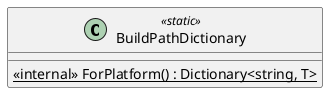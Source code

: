 @startuml
class BuildPathDictionary <<static>> {
    <<internal>> {static} ForPlatform() : Dictionary<string, T>
}
@enduml
